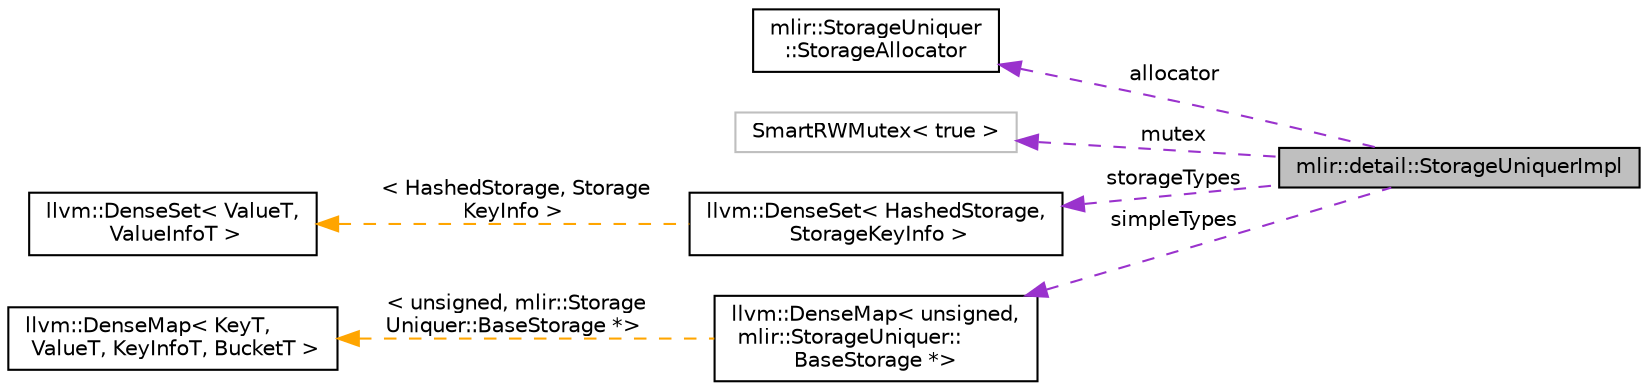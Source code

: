 digraph "mlir::detail::StorageUniquerImpl"
{
  bgcolor="transparent";
  edge [fontname="Helvetica",fontsize="10",labelfontname="Helvetica",labelfontsize="10"];
  node [fontname="Helvetica",fontsize="10",shape=record];
  rankdir="LR";
  Node1 [label="mlir::detail::StorageUniquerImpl",height=0.2,width=0.4,color="black", fillcolor="grey75", style="filled", fontcolor="black"];
  Node2 -> Node1 [dir="back",color="darkorchid3",fontsize="10",style="dashed",label=" allocator" ,fontname="Helvetica"];
  Node2 [label="mlir::StorageUniquer\l::StorageAllocator",height=0.2,width=0.4,color="black",URL="$classmlir_1_1StorageUniquer_1_1StorageAllocator.html",tooltip="This is a utility allocator used to allocate memory for instances of derived types. "];
  Node3 -> Node1 [dir="back",color="darkorchid3",fontsize="10",style="dashed",label=" mutex" ,fontname="Helvetica"];
  Node3 [label="SmartRWMutex\< true \>",height=0.2,width=0.4,color="grey75"];
  Node4 -> Node1 [dir="back",color="darkorchid3",fontsize="10",style="dashed",label=" storageTypes" ,fontname="Helvetica"];
  Node4 [label="llvm::DenseSet\< HashedStorage,\l StorageKeyInfo \>",height=0.2,width=0.4,color="black",URL="$classllvm_1_1DenseSet.html"];
  Node5 -> Node4 [dir="back",color="orange",fontsize="10",style="dashed",label=" \< HashedStorage, Storage\lKeyInfo \>" ,fontname="Helvetica"];
  Node5 [label="llvm::DenseSet\< ValueT,\l ValueInfoT \>",height=0.2,width=0.4,color="black",URL="$classllvm_1_1DenseSet.html"];
  Node6 -> Node1 [dir="back",color="darkorchid3",fontsize="10",style="dashed",label=" simpleTypes" ,fontname="Helvetica"];
  Node6 [label="llvm::DenseMap\< unsigned,\l mlir::StorageUniquer::\lBaseStorage *\>",height=0.2,width=0.4,color="black",URL="$classllvm_1_1DenseMap.html"];
  Node7 -> Node6 [dir="back",color="orange",fontsize="10",style="dashed",label=" \< unsigned, mlir::Storage\lUniquer::BaseStorage *\>" ,fontname="Helvetica"];
  Node7 [label="llvm::DenseMap\< KeyT,\l ValueT, KeyInfoT, BucketT \>",height=0.2,width=0.4,color="black",URL="$classllvm_1_1DenseMap.html"];
}
